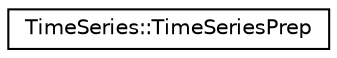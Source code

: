 digraph "Graphical Class Hierarchy"
{
 // LATEX_PDF_SIZE
  edge [fontname="Helvetica",fontsize="10",labelfontname="Helvetica",labelfontsize="10"];
  node [fontname="Helvetica",fontsize="10",shape=record];
  rankdir="LR";
  Node0 [label="TimeSeries::TimeSeriesPrep",height=0.2,width=0.4,color="black", fillcolor="white", style="filled",URL="$classmoja_1_1modules_1_1cbm_1_1TimeSeries_1_1TimeSeriesPrep.html",tooltip=" "];
}
